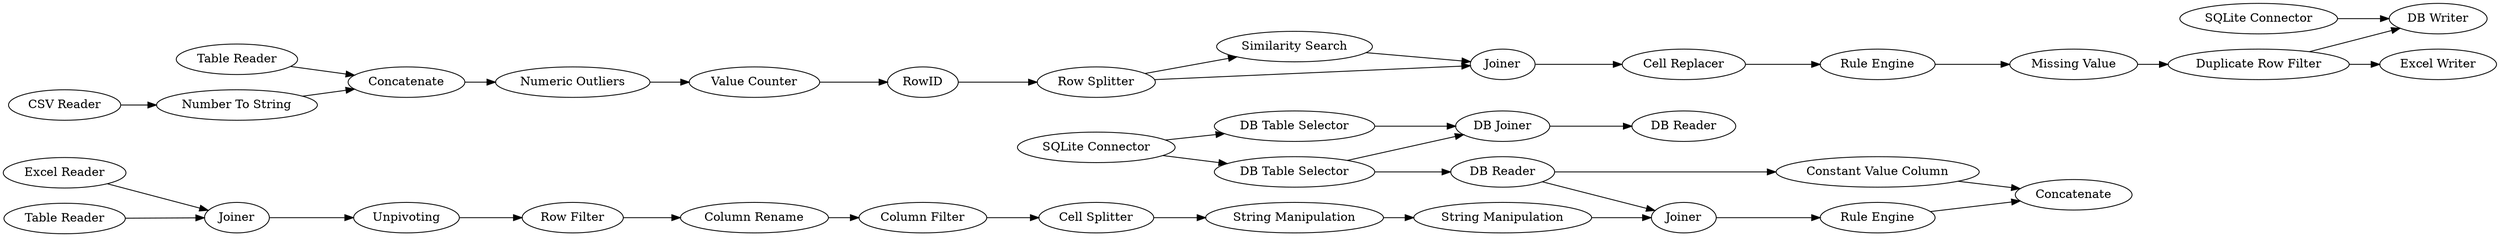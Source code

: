 digraph {
	"4379159025901250287_278" [label="SQLite Connector"]
	"6983366261854253157_176" [label="Cell Replacer"]
	"-8355376864087032028_168" [label="String Manipulation"]
	"2773365751846567245_313" [label="Excel Writer"]
	"2773365751846567245_240" [label="DB Writer"]
	"6983366261854253157_187" [label="Similarity Search"]
	"-1045942304129528143_302" [label="Table Reader"]
	"4379159025901250287_281" [label="DB Joiner"]
	"-8355376864087032028_161" [label="Cell Splitter"]
	"-2312402860695362013_221" [label="Column Filter"]
	"-838454707688867306_318" [label=Joiner]
	"-838454707688867306_232" [label="Rule Engine"]
	"6983366261854253157_293" [label=RowID]
	"4379159025901250287_282" [label="DB Reader"]
	"-1045942304129528143_289" [label=Concatenate]
	"-1045942304129528143_300" [label="Number To String"]
	"6983366261854253157_308" [label=Joiner]
	"4379159025901250287_283" [label="DB Reader"]
	"2773365751846567245_305" [label="SQLite Connector"]
	"-8355376864087032028_312" [label="String Manipulation"]
	"-838454707688867306_296" [label=Concatenate]
	"-2312402860695362013_195" [label="Column Rename"]
	"-2312402860695362013_220" [label="Row Filter"]
	"-165294778522643831_288" [label="Excel Reader"]
	"-5173659369749197507_299" [label="Duplicate Row Filter"]
	"4379159025901250287_280" [label="DB Table Selector"]
	"-2312402860695362013_219" [label=Unpivoting]
	"4379159025901250287_279" [label="DB Table Selector"]
	"-5173659369749197507_276" [label="Missing Value"]
	"6983366261854253157_307" [label="Row Splitter"]
	"-1045942304129528143_301" [label="CSV Reader"]
	"-165294778522643831_290" [label=Joiner]
	"-5173659369749197507_269" [label="Numeric Outliers"]
	"-5173659369749197507_301" [label="Rule Engine"]
	"6983366261854253157_291" [label="Value Counter"]
	"-838454707688867306_231" [label="Constant Value Column"]
	"-165294778522643831_289" [label="Table Reader"]
	"-8355376864087032028_168" -> "-838454707688867306_318"
	"-2312402860695362013_195" -> "-2312402860695362013_221"
	"4379159025901250287_278" -> "4379159025901250287_279"
	"-8355376864087032028_161" -> "-8355376864087032028_312"
	"-5173659369749197507_299" -> "2773365751846567245_313"
	"-1045942304129528143_300" -> "-1045942304129528143_289"
	"4379159025901250287_280" -> "4379159025901250287_281"
	"-5173659369749197507_301" -> "-5173659369749197507_276"
	"-2312402860695362013_220" -> "-2312402860695362013_195"
	"-5173659369749197507_269" -> "6983366261854253157_291"
	"6983366261854253157_187" -> "6983366261854253157_308"
	"6983366261854253157_308" -> "6983366261854253157_176"
	"-165294778522643831_289" -> "-165294778522643831_290"
	"4379159025901250287_283" -> "-838454707688867306_318"
	"2773365751846567245_305" -> "2773365751846567245_240"
	"-2312402860695362013_219" -> "-2312402860695362013_220"
	"6983366261854253157_293" -> "6983366261854253157_307"
	"-838454707688867306_231" -> "-838454707688867306_296"
	"4379159025901250287_279" -> "4379159025901250287_281"
	"-1045942304129528143_302" -> "-1045942304129528143_289"
	"4379159025901250287_278" -> "4379159025901250287_280"
	"6983366261854253157_291" -> "6983366261854253157_293"
	"-838454707688867306_318" -> "-838454707688867306_232"
	"6983366261854253157_307" -> "6983366261854253157_308"
	"6983366261854253157_307" -> "6983366261854253157_187"
	"-5173659369749197507_299" -> "2773365751846567245_240"
	"-5173659369749197507_276" -> "-5173659369749197507_299"
	"-8355376864087032028_312" -> "-8355376864087032028_168"
	"4379159025901250287_283" -> "-838454707688867306_231"
	"-1045942304129528143_289" -> "-5173659369749197507_269"
	"-165294778522643831_290" -> "-2312402860695362013_219"
	"-1045942304129528143_301" -> "-1045942304129528143_300"
	"-2312402860695362013_221" -> "-8355376864087032028_161"
	"4379159025901250287_279" -> "4379159025901250287_283"
	"-165294778522643831_288" -> "-165294778522643831_290"
	"4379159025901250287_281" -> "4379159025901250287_282"
	"6983366261854253157_176" -> "-5173659369749197507_301"
	"-838454707688867306_232" -> "-838454707688867306_296"
	rankdir=LR
}
